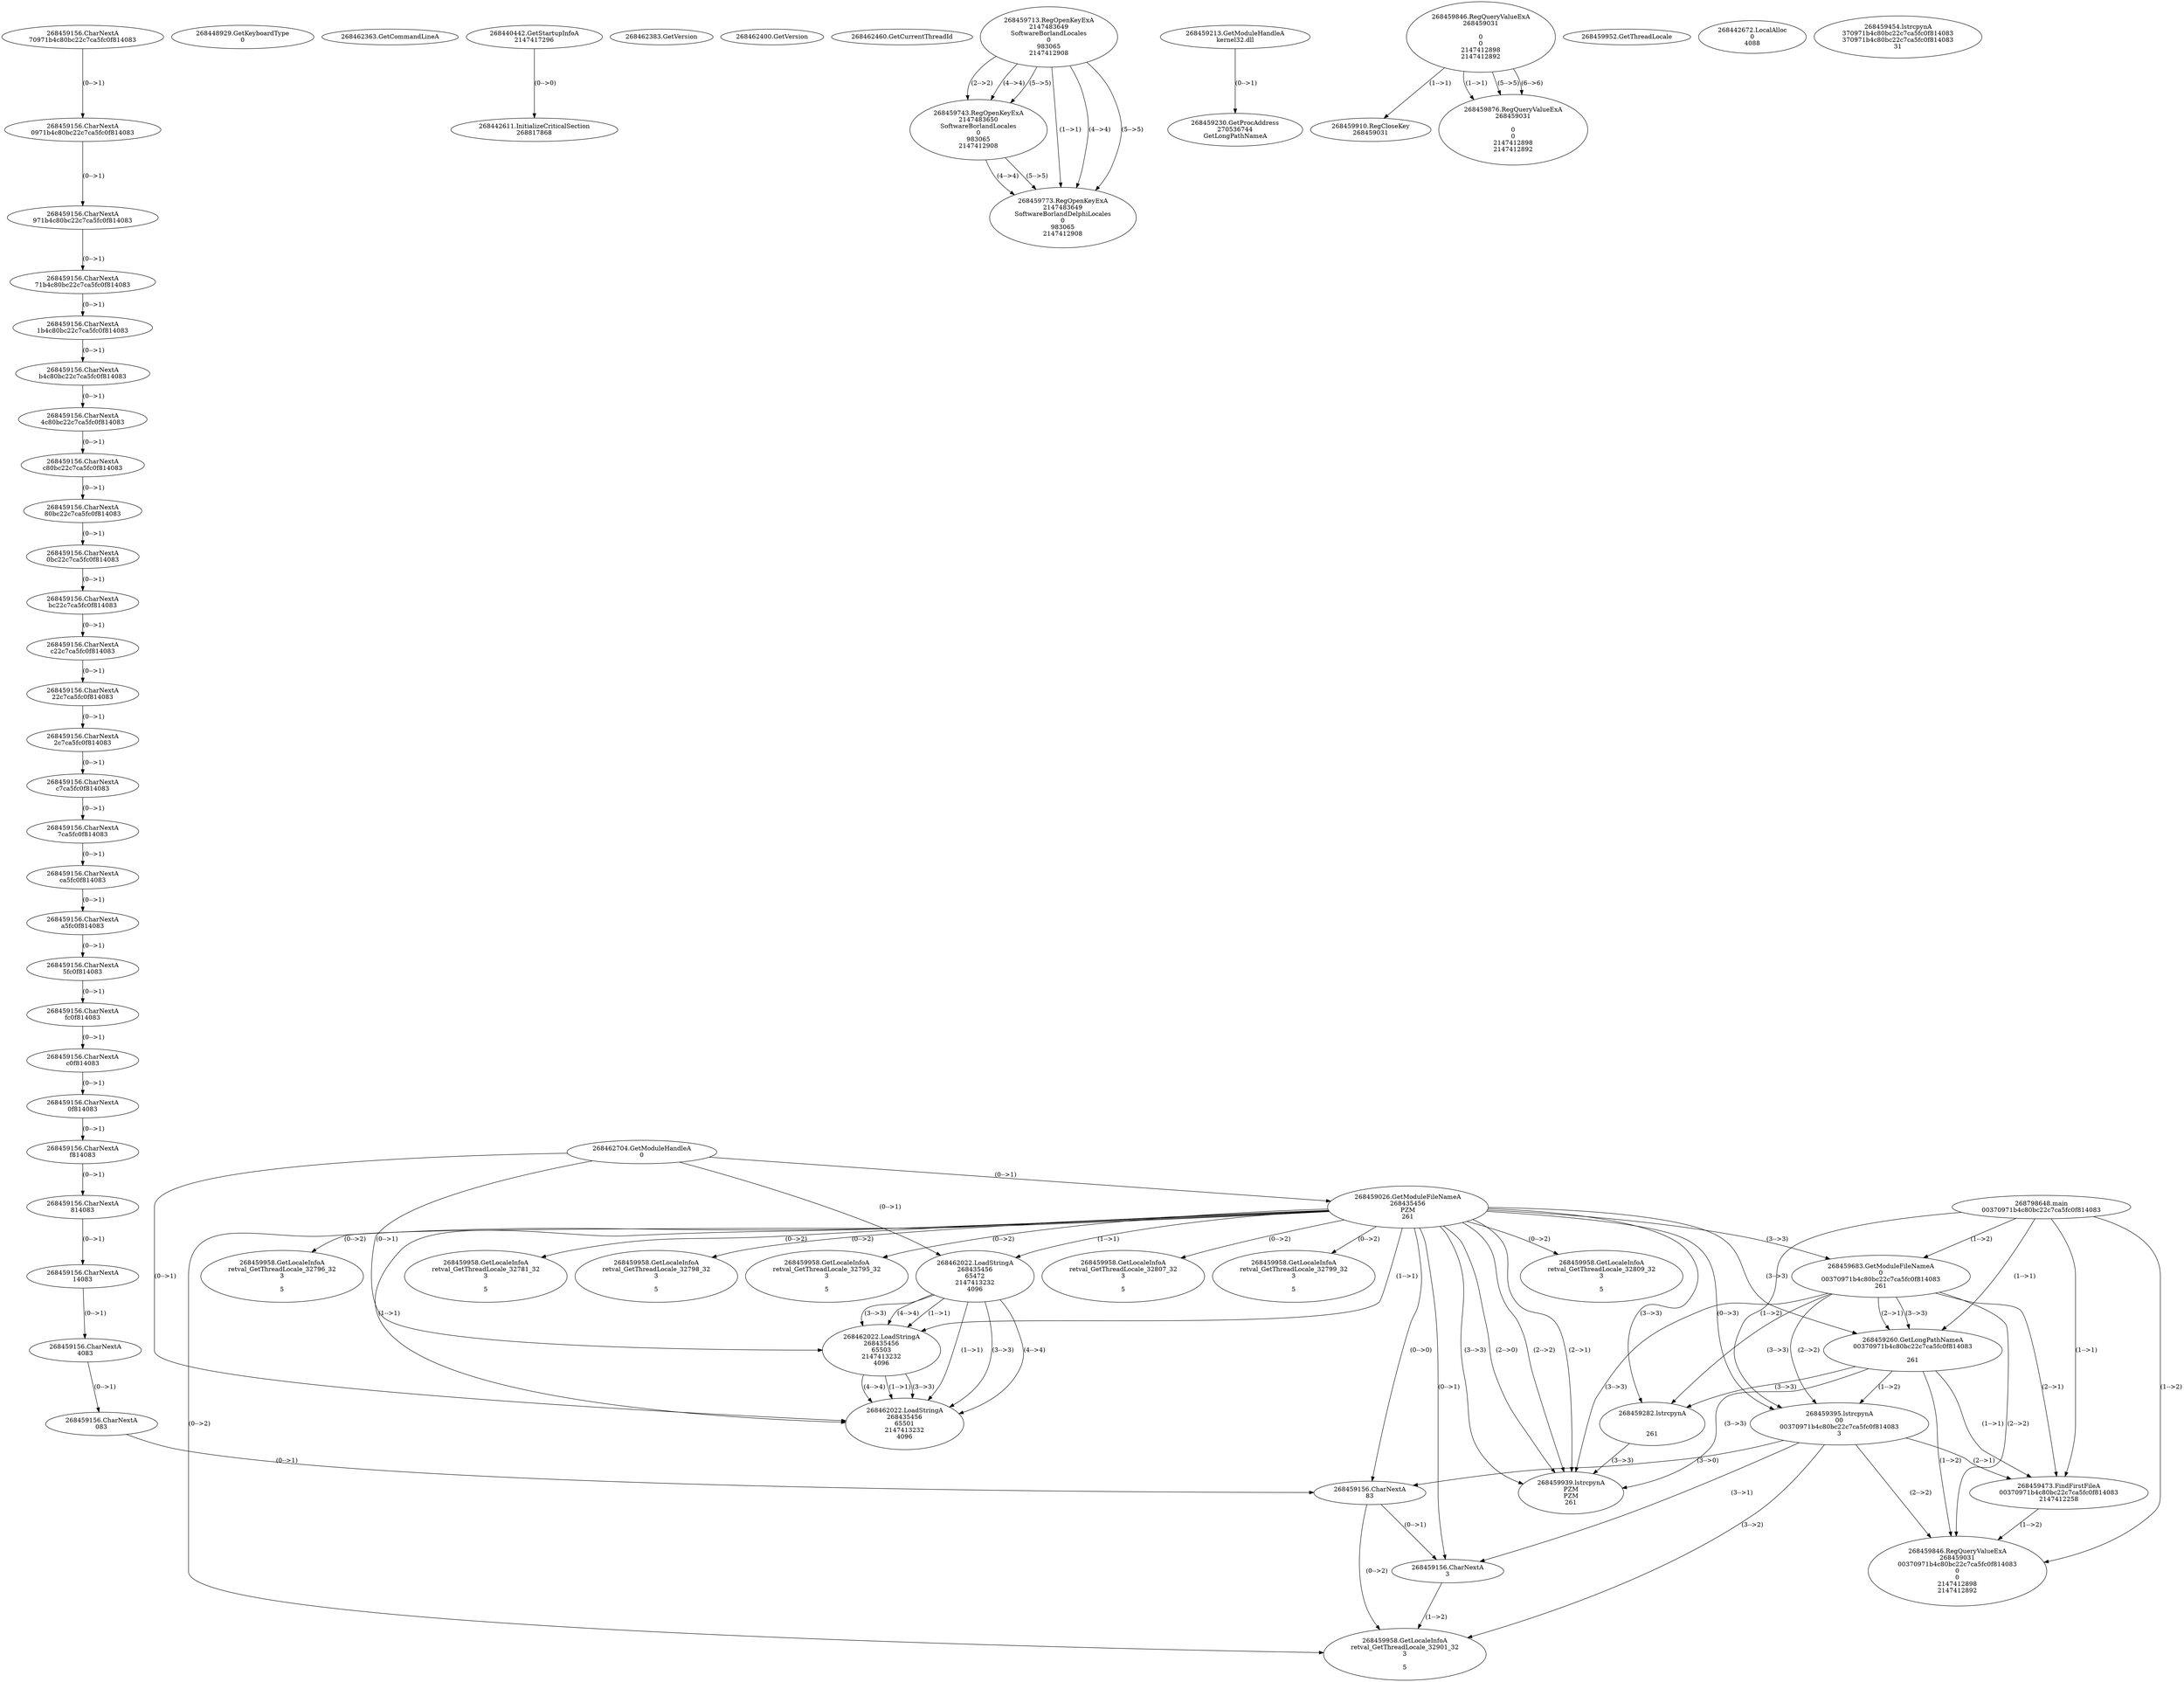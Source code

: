 // Global SCDG with merge call
digraph {
	0 [label="268798648.main
00370971b4c80bc22c7ca5fc0f814083"]
	1 [label="268462704.GetModuleHandleA
0"]
	2 [label="268448929.GetKeyboardType
0"]
	3 [label="268462363.GetCommandLineA
"]
	4 [label="268440442.GetStartupInfoA
2147417296"]
	5 [label="268462383.GetVersion
"]
	6 [label="268462400.GetVersion
"]
	7 [label="268462460.GetCurrentThreadId
"]
	8 [label="268459026.GetModuleFileNameA
268435456
PZM
261"]
	1 -> 8 [label="(0-->1)"]
	9 [label="268459683.GetModuleFileNameA
0
00370971b4c80bc22c7ca5fc0f814083
261"]
	0 -> 9 [label="(1-->2)"]
	8 -> 9 [label="(3-->3)"]
	10 [label="268459713.RegOpenKeyExA
2147483649
Software\Borland\Locales
0
983065
2147412908"]
	11 [label="268459743.RegOpenKeyExA
2147483650
Software\Borland\Locales
0
983065
2147412908"]
	10 -> 11 [label="(2-->2)"]
	10 -> 11 [label="(4-->4)"]
	10 -> 11 [label="(5-->5)"]
	12 [label="268459213.GetModuleHandleA
kernel32.dll"]
	13 [label="268459230.GetProcAddress
270536744
GetLongPathNameA"]
	12 -> 13 [label="(0-->1)"]
	14 [label="268459260.GetLongPathNameA
00370971b4c80bc22c7ca5fc0f814083

261"]
	0 -> 14 [label="(1-->1)"]
	9 -> 14 [label="(2-->1)"]
	8 -> 14 [label="(3-->3)"]
	9 -> 14 [label="(3-->3)"]
	15 [label="268459282.lstrcpynA


261"]
	8 -> 15 [label="(3-->3)"]
	9 -> 15 [label="(3-->3)"]
	14 -> 15 [label="(3-->3)"]
	16 [label="268459846.RegQueryValueExA
268459031

0
0
2147412898
2147412892"]
	17 [label="268459910.RegCloseKey
268459031"]
	16 -> 17 [label="(1-->1)"]
	18 [label="268459939.lstrcpynA
PZM
PZM
261"]
	8 -> 18 [label="(2-->1)"]
	8 -> 18 [label="(2-->2)"]
	8 -> 18 [label="(3-->3)"]
	9 -> 18 [label="(3-->3)"]
	14 -> 18 [label="(3-->3)"]
	15 -> 18 [label="(3-->3)"]
	8 -> 18 [label="(2-->0)"]
	19 [label="268459952.GetThreadLocale
"]
	20 [label="268459958.GetLocaleInfoA
retval_GetThreadLocale_32796_32
3

5"]
	8 -> 20 [label="(0-->2)"]
	21 [label="268462022.LoadStringA
268435456
65472
2147413232
4096"]
	1 -> 21 [label="(0-->1)"]
	8 -> 21 [label="(1-->1)"]
	22 [label="268462022.LoadStringA
268435456
65503
2147413232
4096"]
	1 -> 22 [label="(0-->1)"]
	8 -> 22 [label="(1-->1)"]
	21 -> 22 [label="(1-->1)"]
	21 -> 22 [label="(3-->3)"]
	21 -> 22 [label="(4-->4)"]
	23 [label="268462022.LoadStringA
268435456
65501
2147413232
4096"]
	1 -> 23 [label="(0-->1)"]
	8 -> 23 [label="(1-->1)"]
	21 -> 23 [label="(1-->1)"]
	22 -> 23 [label="(1-->1)"]
	21 -> 23 [label="(3-->3)"]
	22 -> 23 [label="(3-->3)"]
	21 -> 23 [label="(4-->4)"]
	22 -> 23 [label="(4-->4)"]
	24 [label="268459773.RegOpenKeyExA
2147483649
Software\Borland\Delphi\Locales
0
983065
2147412908"]
	10 -> 24 [label="(1-->1)"]
	10 -> 24 [label="(4-->4)"]
	11 -> 24 [label="(4-->4)"]
	10 -> 24 [label="(5-->5)"]
	11 -> 24 [label="(5-->5)"]
	25 [label="268459958.GetLocaleInfoA
retval_GetThreadLocale_32781_32
3

5"]
	8 -> 25 [label="(0-->2)"]
	26 [label="268442611.InitializeCriticalSection
268817868"]
	4 -> 26 [label="(0-->0)"]
	27 [label="268442672.LocalAlloc
0
4088"]
	28 [label="268459876.RegQueryValueExA
268459031

0
0
2147412898
2147412892"]
	16 -> 28 [label="(1-->1)"]
	16 -> 28 [label="(5-->5)"]
	16 -> 28 [label="(6-->6)"]
	29 [label="268459958.GetLocaleInfoA
retval_GetThreadLocale_32798_32
3

5"]
	8 -> 29 [label="(0-->2)"]
	30 [label="268459958.GetLocaleInfoA
retval_GetThreadLocale_32795_32
3

5"]
	8 -> 30 [label="(0-->2)"]
	31 [label="268459958.GetLocaleInfoA
retval_GetThreadLocale_32807_32
3

5"]
	8 -> 31 [label="(0-->2)"]
	32 [label="268459958.GetLocaleInfoA
retval_GetThreadLocale_32799_32
3

5"]
	8 -> 32 [label="(0-->2)"]
	33 [label="268459395.lstrcpynA
00
00370971b4c80bc22c7ca5fc0f814083
3"]
	0 -> 33 [label="(1-->2)"]
	9 -> 33 [label="(2-->2)"]
	14 -> 33 [label="(1-->2)"]
	8 -> 33 [label="(0-->3)"]
	34 [label="268459156.CharNextA
70971b4c80bc22c7ca5fc0f814083"]
	35 [label="268459156.CharNextA
0971b4c80bc22c7ca5fc0f814083"]
	34 -> 35 [label="(0-->1)"]
	36 [label="268459156.CharNextA
971b4c80bc22c7ca5fc0f814083"]
	35 -> 36 [label="(0-->1)"]
	37 [label="268459156.CharNextA
71b4c80bc22c7ca5fc0f814083"]
	36 -> 37 [label="(0-->1)"]
	38 [label="268459156.CharNextA
1b4c80bc22c7ca5fc0f814083"]
	37 -> 38 [label="(0-->1)"]
	39 [label="268459156.CharNextA
b4c80bc22c7ca5fc0f814083"]
	38 -> 39 [label="(0-->1)"]
	40 [label="268459156.CharNextA
4c80bc22c7ca5fc0f814083"]
	39 -> 40 [label="(0-->1)"]
	41 [label="268459156.CharNextA
c80bc22c7ca5fc0f814083"]
	40 -> 41 [label="(0-->1)"]
	42 [label="268459156.CharNextA
80bc22c7ca5fc0f814083"]
	41 -> 42 [label="(0-->1)"]
	43 [label="268459156.CharNextA
0bc22c7ca5fc0f814083"]
	42 -> 43 [label="(0-->1)"]
	44 [label="268459156.CharNextA
bc22c7ca5fc0f814083"]
	43 -> 44 [label="(0-->1)"]
	45 [label="268459156.CharNextA
c22c7ca5fc0f814083"]
	44 -> 45 [label="(0-->1)"]
	46 [label="268459156.CharNextA
22c7ca5fc0f814083"]
	45 -> 46 [label="(0-->1)"]
	47 [label="268459156.CharNextA
2c7ca5fc0f814083"]
	46 -> 47 [label="(0-->1)"]
	48 [label="268459156.CharNextA
c7ca5fc0f814083"]
	47 -> 48 [label="(0-->1)"]
	49 [label="268459156.CharNextA
7ca5fc0f814083"]
	48 -> 49 [label="(0-->1)"]
	50 [label="268459156.CharNextA
ca5fc0f814083"]
	49 -> 50 [label="(0-->1)"]
	51 [label="268459156.CharNextA
a5fc0f814083"]
	50 -> 51 [label="(0-->1)"]
	52 [label="268459156.CharNextA
5fc0f814083"]
	51 -> 52 [label="(0-->1)"]
	53 [label="268459156.CharNextA
fc0f814083"]
	52 -> 53 [label="(0-->1)"]
	54 [label="268459156.CharNextA
c0f814083"]
	53 -> 54 [label="(0-->1)"]
	55 [label="268459156.CharNextA
0f814083"]
	54 -> 55 [label="(0-->1)"]
	56 [label="268459156.CharNextA
f814083"]
	55 -> 56 [label="(0-->1)"]
	57 [label="268459156.CharNextA
814083"]
	56 -> 57 [label="(0-->1)"]
	58 [label="268459156.CharNextA
14083"]
	57 -> 58 [label="(0-->1)"]
	59 [label="268459156.CharNextA
4083"]
	58 -> 59 [label="(0-->1)"]
	60 [label="268459156.CharNextA
083"]
	59 -> 60 [label="(0-->1)"]
	61 [label="268459156.CharNextA
83"]
	60 -> 61 [label="(0-->1)"]
	8 -> 61 [label="(0-->0)"]
	33 -> 61 [label="(3-->0)"]
	62 [label="268459156.CharNextA
3"]
	8 -> 62 [label="(0-->1)"]
	33 -> 62 [label="(3-->1)"]
	61 -> 62 [label="(0-->1)"]
	63 [label="268459454.lstrcpynA
370971b4c80bc22c7ca5fc0f814083
370971b4c80bc22c7ca5fc0f814083
31"]
	64 [label="268459473.FindFirstFileA
00370971b4c80bc22c7ca5fc0f814083
2147412258"]
	0 -> 64 [label="(1-->1)"]
	9 -> 64 [label="(2-->1)"]
	14 -> 64 [label="(1-->1)"]
	33 -> 64 [label="(2-->1)"]
	65 [label="268459846.RegQueryValueExA
268459031
00370971b4c80bc22c7ca5fc0f814083
0
0
2147412898
2147412892"]
	0 -> 65 [label="(1-->2)"]
	9 -> 65 [label="(2-->2)"]
	14 -> 65 [label="(1-->2)"]
	33 -> 65 [label="(2-->2)"]
	64 -> 65 [label="(1-->2)"]
	66 [label="268459958.GetLocaleInfoA
retval_GetThreadLocale_32901_32
3

5"]
	8 -> 66 [label="(0-->2)"]
	33 -> 66 [label="(3-->2)"]
	61 -> 66 [label="(0-->2)"]
	62 -> 66 [label="(1-->2)"]
	67 [label="268459958.GetLocaleInfoA
retval_GetThreadLocale_32809_32
3

5"]
	8 -> 67 [label="(0-->2)"]
}
